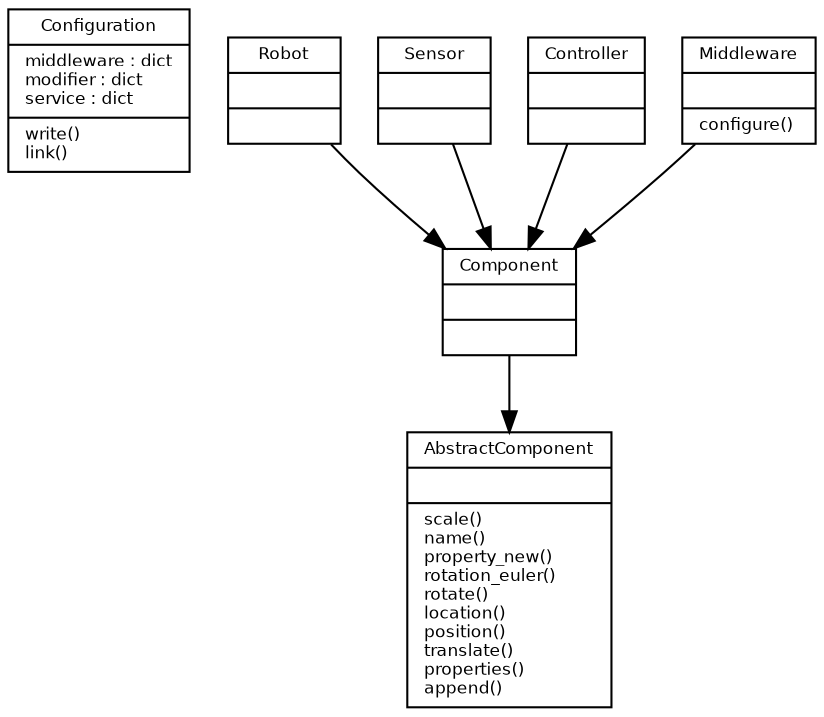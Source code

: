 digraph G {
	fontname = "Bitstream Vera Sans"
	fontsize = 8
	bgcolor="transparent"
					    
	node [
		fontname = "Bitstream Vera Sans"
		fontsize = 8
		shape = "record"
		fillcolor="white"
		style="filled"
	]

	edge [
		fontname = "Bitstream Vera Sans"
		fontsize = 8
		color="black"
	]

  Configuration [
    label="{Configuration|middleware : dict\lmodifier : dict\lservice : dict\l|write()\llink()\l}"
  ]
  AbstractComponent [
    label="{AbstractComponent|\l|scale()\lname()\lproperty_new()\lrotation_euler()\lrotate()\llocation()\lposition()\ltranslate()\lproperties()\lappend()\l}"
  ]
  Component [
    label = "{Component|\l|}"
  ]
  Robot [
    label = "{Robot|\l|}"
  ]
  Sensor [
    label = "{Sensor|\l|}"
  ]
  Controller [
    label = "{Controller|\l|}"
  ]
  Middleware [
    label = "{Middleware | }"
    label="{Middleware|\l|configure()\l}"
  ]

  Component -> AbstractComponent
  Robot -> Component
  Sensor -> Component
  Controller -> Component
  Middleware -> Component
  Configuration
}
